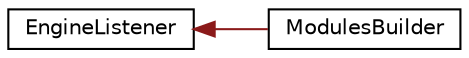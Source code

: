 digraph "Graphical Class Hierarchy"
{
  edge [fontname="Helvetica",fontsize="10",labelfontname="Helvetica",labelfontsize="10"];
  node [fontname="Helvetica",fontsize="10",shape=record];
  rankdir="LR";
  Node0 [label="EngineListener",height=0.2,width=0.4,color="black", fillcolor="white", style="filled",URL="$classEngineListener.html"];
  Node0 -> Node1 [dir="back",color="firebrick4",fontsize="10",style="solid",fontname="Helvetica"];
  Node1 [label="ModulesBuilder",height=0.2,width=0.4,color="black", fillcolor="white", style="filled",URL="$classModulesBuilder.html"];
}

